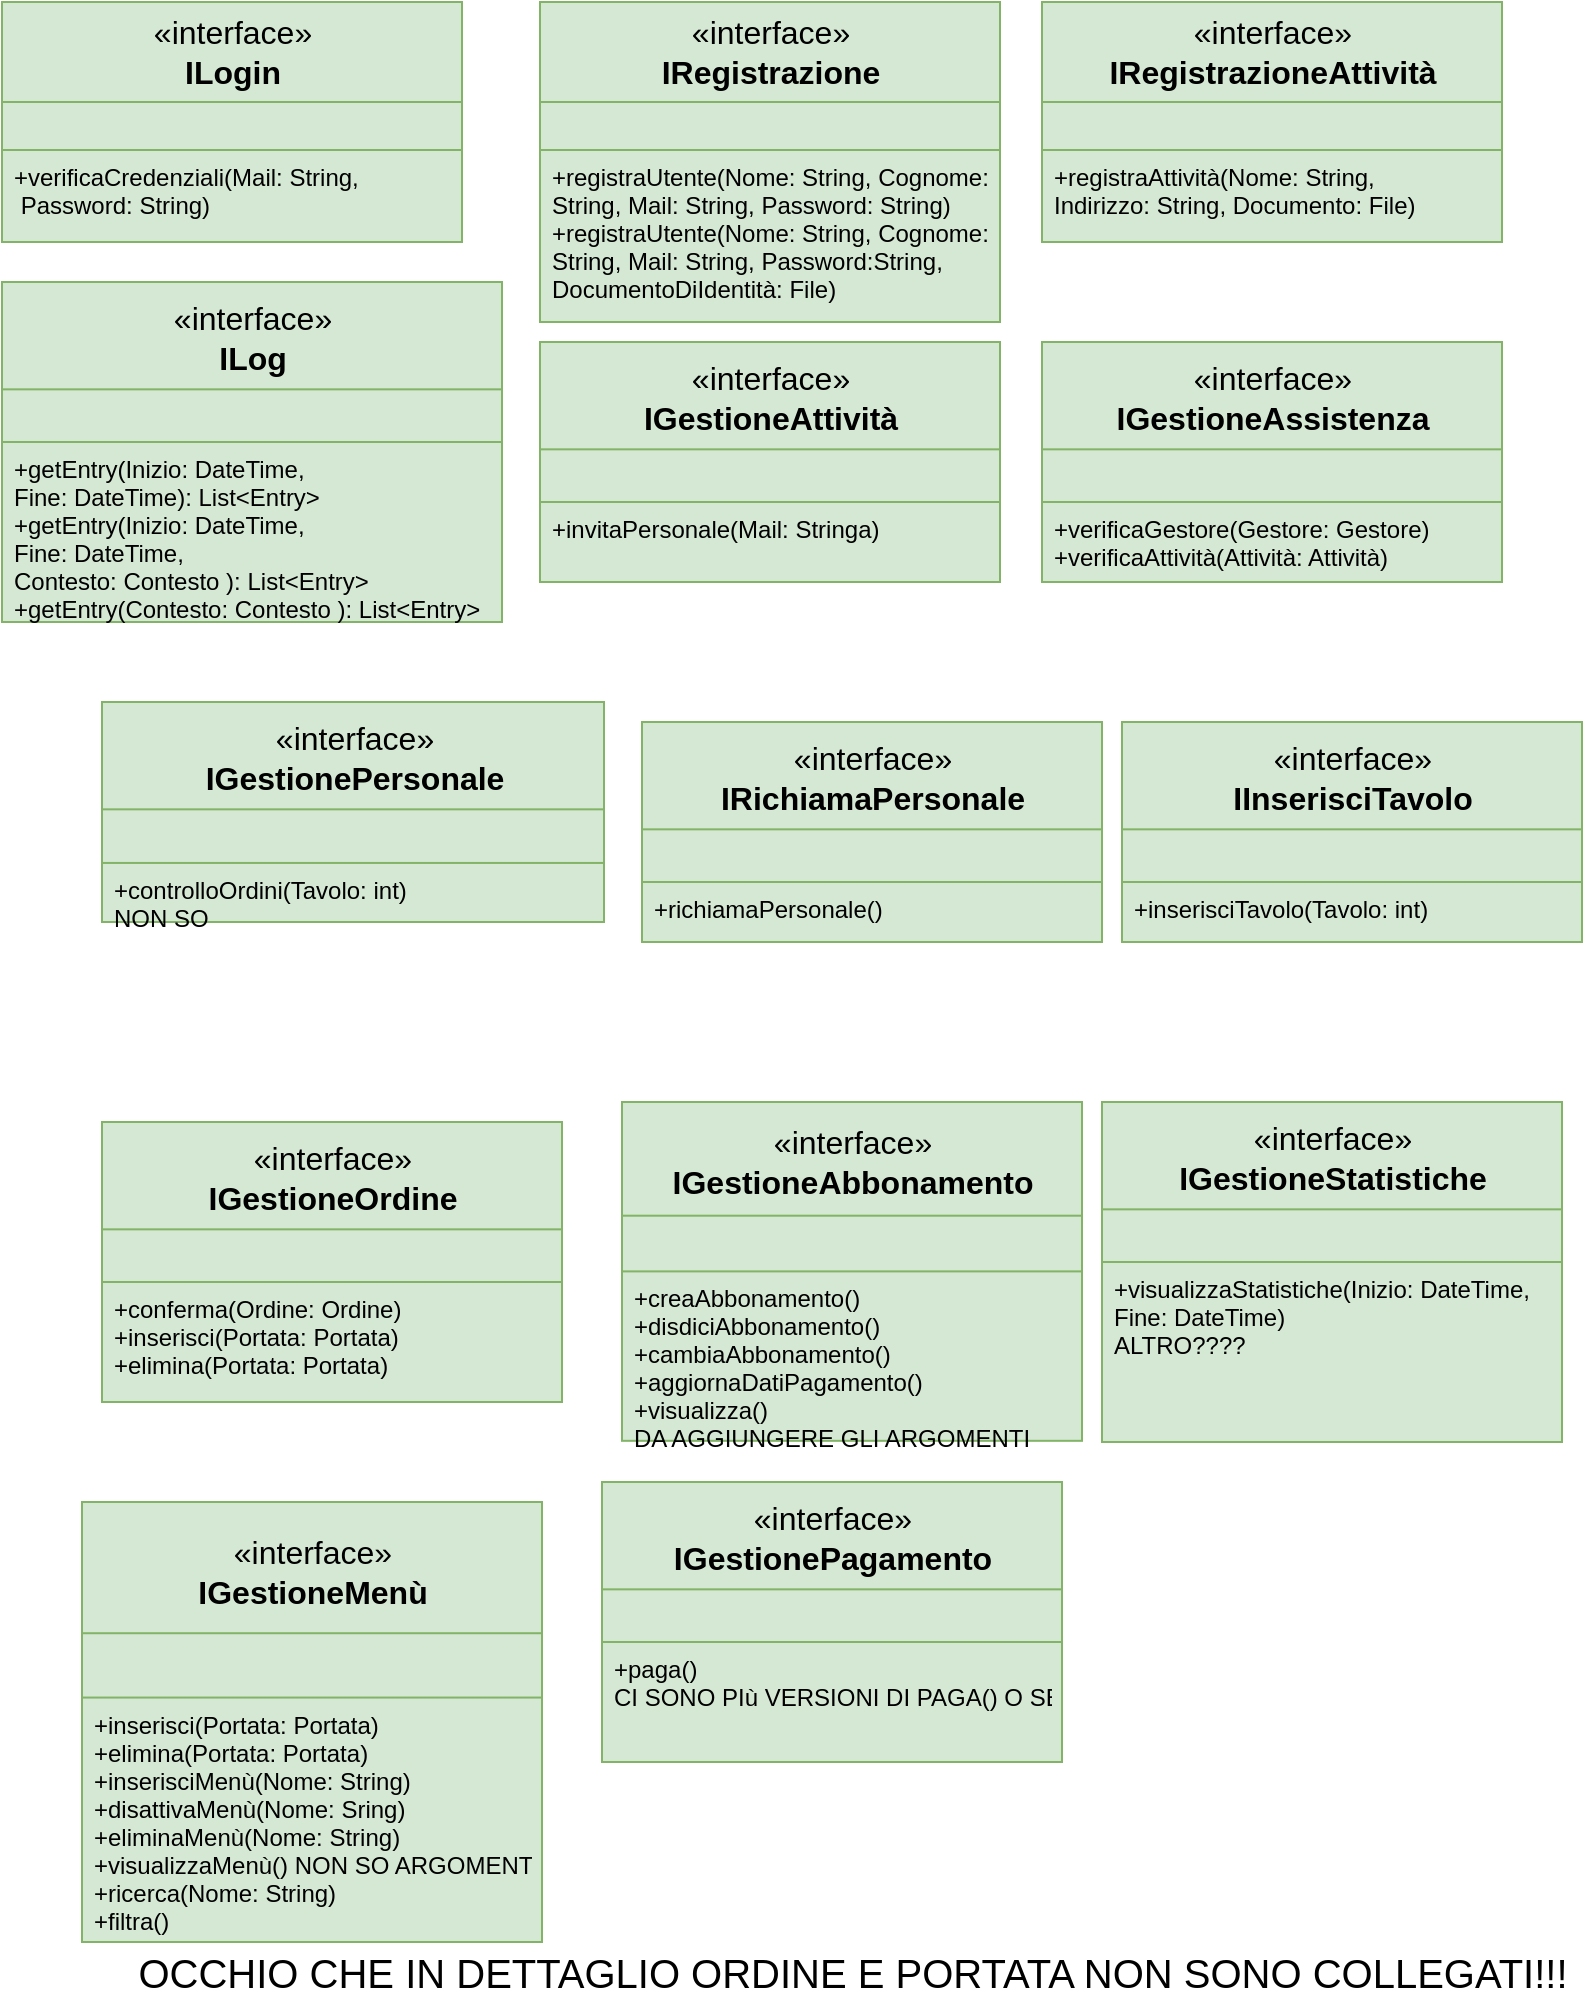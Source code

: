 <mxfile version="20.3.0" type="device"><diagram id="nRNHMZUJukYWAje-lTib" name="Pagina-1"><mxGraphModel dx="755" dy="537" grid="1" gridSize="10" guides="1" tooltips="1" connect="1" arrows="1" fold="1" page="1" pageScale="1" pageWidth="827" pageHeight="1169" math="0" shadow="0"><root><mxCell id="0"/><mxCell id="1" parent="0"/><mxCell id="YuwgZDuAJSm9MHomrn9s-17" value="" style="group" vertex="1" connectable="0" parent="1"><mxGeometry x="30" y="130" width="230" height="120" as="geometry"/></mxCell><mxCell id="YuwgZDuAJSm9MHomrn9s-5" value="«interface»&lt;br&gt;&lt;b&gt;ILogin&lt;/b&gt;" style="html=1;fontSize=16;fillColor=#d5e8d4;strokeColor=#82b366;" vertex="1" parent="YuwgZDuAJSm9MHomrn9s-17"><mxGeometry width="230.0" height="50" as="geometry"/></mxCell><mxCell id="YuwgZDuAJSm9MHomrn9s-14" value="" style="html=1;fontSize=16;fillColor=#d5e8d4;strokeColor=#82b366;" vertex="1" parent="YuwgZDuAJSm9MHomrn9s-17"><mxGeometry y="50" width="230.0" height="70" as="geometry"/></mxCell><mxCell id="YuwgZDuAJSm9MHomrn9s-15" value="" style="line;strokeWidth=1;fillColor=#d5e8d4;align=left;verticalAlign=middle;spacingTop=-1;spacingLeft=3;spacingRight=3;rotatable=0;labelPosition=right;points=[];portConstraint=eastwest;strokeColor=#82b366;fontSize=16;" vertex="1" parent="YuwgZDuAJSm9MHomrn9s-17"><mxGeometry y="71" width="230.0" height="8" as="geometry"/></mxCell><mxCell id="YuwgZDuAJSm9MHomrn9s-8" value="+verificaCredenziali(Mail: String,&#10; Password: String)" style="text;strokeColor=#82b366;fillColor=#d5e8d4;align=left;verticalAlign=top;spacingLeft=4;spacingRight=4;overflow=hidden;rotatable=0;points=[[0,0.5],[1,0.5]];portConstraint=eastwest;fontSize=12;" vertex="1" parent="YuwgZDuAJSm9MHomrn9s-17"><mxGeometry y="74" width="230.0" height="46" as="geometry"/></mxCell><mxCell id="YuwgZDuAJSm9MHomrn9s-18" value="" style="group" vertex="1" connectable="0" parent="1"><mxGeometry x="299" y="130" width="230" height="180" as="geometry"/></mxCell><mxCell id="YuwgZDuAJSm9MHomrn9s-19" value="«interface»&lt;br&gt;&lt;b&gt;IRegistrazione&lt;/b&gt;&lt;span style=&quot;color: rgba(0, 0, 0, 0); font-family: monospace; font-size: 0px; text-align: start;&quot;&gt;%3CmxGraphModel%3E%3Croot%3E%3CmxCell%20id%3D%220%22%2F%3E%3CmxCell%20id%3D%221%22%20parent%3D%220%22%2F%3E%3CmxCell%20id%3D%222%22%20value%3D%22%22%20style%3D%22group%22%20vertex%3D%221%22%20connectable%3D%220%22%20parent%3D%221%22%3E%3CmxGeometry%20x%3D%22160%22%20y%3D%22120%22%20width%3D%22230%22%20height%3D%22120%22%20as%3D%22geometry%22%2F%3E%3C%2FmxCell%3E%3CmxCell%20id%3D%223%22%20value%3D%22%C2%ABinterface%C2%BB%26lt%3Bbr%26gt%3B%26lt%3Bb%26gt%3BILogin%26lt%3B%2Fb%26gt%3B%22%20style%3D%22html%3D1%3BfontSize%3D16%3BfillColor%3D%23d5e8d4%3BstrokeColor%3D%2382b366%3B%22%20vertex%3D%221%22%20parent%3D%222%22%3E%3CmxGeometry%20width%3D%22230%22%20height%3D%2250%22%20as%3D%22geometry%22%2F%3E%3C%2FmxCell%3E%3CmxCell%20id%3D%224%22%20value%3D%22%22%20style%3D%22html%3D1%3BfontSize%3D16%3BfillColor%3D%23d5e8d4%3BstrokeColor%3D%2382b366%3B%22%20vertex%3D%221%22%20parent%3D%222%22%3E%3CmxGeometry%20y%3D%2250%22%20width%3D%22230%22%20height%3D%2270%22%20as%3D%22geometry%22%2F%3E%3C%2FmxCell%3E%3CmxCell%20id%3D%225%22%20value%3D%22%22%20style%3D%22line%3BstrokeWidth%3D1%3BfillColor%3D%23d5e8d4%3Balign%3Dleft%3BverticalAlign%3Dmiddle%3BspacingTop%3D-1%3BspacingLeft%3D3%3BspacingRight%3D3%3Brotatable%3D0%3BlabelPosition%3Dright%3Bpoints%3D%5B%5D%3BportConstraint%3Deastwest%3BstrokeColor%3D%2382b366%3BfontSize%3D16%3B%22%20vertex%3D%221%22%20parent%3D%222%22%3E%3CmxGeometry%20y%3D%2271%22%20width%3D%22230%22%20height%3D%228%22%20as%3D%22geometry%22%2F%3E%3C%2FmxCell%3E%3CmxCell%20id%3D%226%22%20value%3D%22%2BverificaCredenziali(Username%3A%20String%2C%26%2310%3B%C2%A0Password%3A%20String)%22%20style%3D%22text%3BstrokeColor%3D%2382b366%3BfillColor%3D%23d5e8d4%3Balign%3Dleft%3BverticalAlign%3Dtop%3BspacingLeft%3D4%3BspacingRight%3D4%3Boverflow%3Dhidden%3Brotatable%3D0%3Bpoints%3D%5B%5B0%2C0.5%5D%2C%5B1%2C0.5%5D%5D%3BportConstraint%3Deastwest%3BfontSize%3D12%3B%22%20vertex%3D%221%22%20parent%3D%222%22%3E%3CmxGeometry%20y%3D%2274%22%20width%3D%22230%22%20height%3D%2246%22%20as%3D%22geometry%22%2F%3E%3C%2FmxCell%3E%3C%2Froot%3E%3C%2FmxGraphModel%3E&lt;/span&gt;" style="html=1;fontSize=16;fillColor=#d5e8d4;strokeColor=#82b366;" vertex="1" parent="YuwgZDuAJSm9MHomrn9s-18"><mxGeometry width="230" height="50" as="geometry"/></mxCell><mxCell id="YuwgZDuAJSm9MHomrn9s-20" value="" style="html=1;fontSize=16;fillColor=#d5e8d4;strokeColor=#82b366;" vertex="1" parent="YuwgZDuAJSm9MHomrn9s-18"><mxGeometry y="50" width="230" height="70" as="geometry"/></mxCell><mxCell id="YuwgZDuAJSm9MHomrn9s-21" value="" style="line;strokeWidth=1;fillColor=#d5e8d4;align=left;verticalAlign=middle;spacingTop=-1;spacingLeft=3;spacingRight=3;rotatable=0;labelPosition=right;points=[];portConstraint=eastwest;strokeColor=#82b366;fontSize=16;" vertex="1" parent="YuwgZDuAJSm9MHomrn9s-18"><mxGeometry y="71" width="230" height="8" as="geometry"/></mxCell><mxCell id="YuwgZDuAJSm9MHomrn9s-22" value="+registraUtente(Nome: String, Cognome: &#10;String, Mail: String, Password: String)&#10;+registraUtente(Nome: String, Cognome: &#10;String, Mail: String, Password:String,&#10;DocumentoDiIdentità: File)&#10;&#10;&#10;" style="text;strokeColor=#82b366;fillColor=#d5e8d4;align=left;verticalAlign=top;spacingLeft=4;spacingRight=4;overflow=hidden;rotatable=0;points=[[0,0.5],[1,0.5]];portConstraint=eastwest;fontSize=12;" vertex="1" parent="YuwgZDuAJSm9MHomrn9s-18"><mxGeometry y="74" width="230" height="86" as="geometry"/></mxCell><mxCell id="YuwgZDuAJSm9MHomrn9s-23" value="" style="group" vertex="1" connectable="0" parent="1"><mxGeometry x="30" y="270" width="250" height="170" as="geometry"/></mxCell><mxCell id="YuwgZDuAJSm9MHomrn9s-24" value="«interface»&lt;br&gt;&lt;b&gt;ILog&lt;/b&gt;" style="html=1;fontSize=16;fillColor=#d5e8d4;strokeColor=#82b366;" vertex="1" parent="YuwgZDuAJSm9MHomrn9s-23"><mxGeometry width="250" height="56.667" as="geometry"/></mxCell><mxCell id="YuwgZDuAJSm9MHomrn9s-25" value="" style="html=1;fontSize=16;fillColor=#d5e8d4;strokeColor=#82b366;" vertex="1" parent="YuwgZDuAJSm9MHomrn9s-23"><mxGeometry y="53.684" width="250" height="82.316" as="geometry"/></mxCell><mxCell id="YuwgZDuAJSm9MHomrn9s-26" value="" style="line;strokeWidth=1;fillColor=#d5e8d4;align=left;verticalAlign=middle;spacingTop=-1;spacingLeft=3;spacingRight=3;rotatable=0;labelPosition=right;points=[];portConstraint=eastwest;strokeColor=#82b366;fontSize=16;" vertex="1" parent="YuwgZDuAJSm9MHomrn9s-23"><mxGeometry y="80.467" width="250" height="9.067" as="geometry"/></mxCell><mxCell id="YuwgZDuAJSm9MHomrn9s-27" value="+getEntry(Inizio: DateTime,&#10;Fine: DateTime): List&lt;Entry&gt;&#10;+getEntry(Inizio: DateTime,&#10;Fine: DateTime,&#10;Contesto: Contesto ): List&lt;Entry&gt;&#10;+getEntry(Contesto: Contesto ): List&lt;Entry&gt;" style="text;strokeColor=#82b366;fillColor=#d5e8d4;align=left;verticalAlign=top;spacingLeft=4;spacingRight=4;overflow=hidden;rotatable=0;points=[[0,0.5],[1,0.5]];portConstraint=eastwest;fontSize=12;" vertex="1" parent="YuwgZDuAJSm9MHomrn9s-23"><mxGeometry y="80" width="250" height="90" as="geometry"/></mxCell><mxCell id="YuwgZDuAJSm9MHomrn9s-29" value="" style="group" vertex="1" connectable="0" parent="1"><mxGeometry x="299" y="300" width="230" height="170" as="geometry"/></mxCell><mxCell id="YuwgZDuAJSm9MHomrn9s-30" value="«interface»&lt;br&gt;&lt;b&gt;IGestioneAttività&lt;/b&gt;" style="html=1;fontSize=16;fillColor=#d5e8d4;strokeColor=#82b366;" vertex="1" parent="YuwgZDuAJSm9MHomrn9s-29"><mxGeometry width="230" height="56.667" as="geometry"/></mxCell><mxCell id="YuwgZDuAJSm9MHomrn9s-31" value="" style="html=1;fontSize=16;fillColor=#d5e8d4;strokeColor=#82b366;" vertex="1" parent="YuwgZDuAJSm9MHomrn9s-29"><mxGeometry y="53.68" width="230" height="66.32" as="geometry"/></mxCell><mxCell id="YuwgZDuAJSm9MHomrn9s-32" value="" style="line;strokeWidth=1;fillColor=#d5e8d4;align=left;verticalAlign=middle;spacingTop=-1;spacingLeft=3;spacingRight=3;rotatable=0;labelPosition=right;points=[];portConstraint=eastwest;strokeColor=#82b366;fontSize=16;" vertex="1" parent="YuwgZDuAJSm9MHomrn9s-29"><mxGeometry y="80.467" width="230" height="9.067" as="geometry"/></mxCell><mxCell id="YuwgZDuAJSm9MHomrn9s-33" value="+invitaPersonale(Mail: Stringa)" style="text;strokeColor=#82b366;fillColor=#d5e8d4;align=left;verticalAlign=top;spacingLeft=4;spacingRight=4;overflow=hidden;rotatable=0;points=[[0,0.5],[1,0.5]];portConstraint=eastwest;fontSize=12;" vertex="1" parent="YuwgZDuAJSm9MHomrn9s-29"><mxGeometry y="80" width="230" height="40" as="geometry"/></mxCell><mxCell id="YuwgZDuAJSm9MHomrn9s-34" value="" style="group" vertex="1" connectable="0" parent="1"><mxGeometry x="80" y="480" width="251" height="220" as="geometry"/></mxCell><mxCell id="YuwgZDuAJSm9MHomrn9s-35" value="«interface»&lt;br&gt;&lt;b&gt;IGestionePersonale&lt;/b&gt;" style="html=1;fontSize=16;fillColor=#d5e8d4;strokeColor=#82b366;" vertex="1" parent="YuwgZDuAJSm9MHomrn9s-34"><mxGeometry width="251.0" height="56.667" as="geometry"/></mxCell><mxCell id="YuwgZDuAJSm9MHomrn9s-36" value="" style="html=1;fontSize=16;fillColor=#d5e8d4;strokeColor=#82b366;" vertex="1" parent="YuwgZDuAJSm9MHomrn9s-34"><mxGeometry y="53.68" width="251" height="56.32" as="geometry"/></mxCell><mxCell id="YuwgZDuAJSm9MHomrn9s-37" value="" style="line;strokeWidth=1;fillColor=#d5e8d4;align=left;verticalAlign=middle;spacingTop=-1;spacingLeft=3;spacingRight=3;rotatable=0;labelPosition=right;points=[];portConstraint=eastwest;strokeColor=#82b366;fontSize=16;" vertex="1" parent="YuwgZDuAJSm9MHomrn9s-34"><mxGeometry y="80.467" width="251.0" height="9.067" as="geometry"/></mxCell><mxCell id="YuwgZDuAJSm9MHomrn9s-38" value="+controlloOrdini(Tavolo: int)&#10;NON SO" style="text;strokeColor=#82b366;fillColor=#d5e8d4;align=left;verticalAlign=top;spacingLeft=4;spacingRight=4;overflow=hidden;rotatable=0;points=[[0,0.5],[1,0.5]];portConstraint=eastwest;fontSize=12;" vertex="1" parent="YuwgZDuAJSm9MHomrn9s-34"><mxGeometry y="80.47" width="251" height="29.53" as="geometry"/></mxCell><mxCell id="YuwgZDuAJSm9MHomrn9s-39" value="" style="group" vertex="1" connectable="0" parent="1"><mxGeometry x="550" y="130" width="230" height="180" as="geometry"/></mxCell><mxCell id="YuwgZDuAJSm9MHomrn9s-40" value="«interface»&lt;br&gt;&lt;b&gt;IRegistrazioneAttività&lt;/b&gt;&lt;span style=&quot;color: rgba(0, 0, 0, 0); font-family: monospace; font-size: 0px; text-align: start;&quot;&gt;%3CmxGraphModel%3E%3Croot%3E%3CmxCell%20id%3D%220%22%2F%3E%3CmxCell%20id%3D%221%22%20parent%3D%220%22%2F%3E%3CmxCell%20id%3D%222%22%20value%3D%22%22%20style%3D%22group%22%20vertex%3D%221%22%20connectable%3D%220%22%20parent%3D%221%22%3E%3CmxGeometry%20x%3D%22160%22%20y%3D%22120%22%20width%3D%22230%22%20height%3D%22120%22%20as%3D%22geometry%22%2F%3E%3C%2FmxCell%3E%3CmxCell%20id%3D%223%22%20value%3D%22%C2%ABinterface%C2%BB%26lt%3Bbr%26gt%3B%26lt%3Bb%26gt%3BILogin%26lt%3B%2Fb%26gt%3B%22%20style%3D%22html%3D1%3BfontSize%3D16%3BfillColor%3D%23d5e8d4%3BstrokeColor%3D%2382b366%3B%22%20vertex%3D%221%22%20parent%3D%222%22%3E%3CmxGeometry%20width%3D%22230%22%20height%3D%2250%22%20as%3D%22geometry%22%2F%3E%3C%2FmxCell%3E%3CmxCell%20id%3D%224%22%20value%3D%22%22%20style%3D%22html%3D1%3BfontSize%3D16%3BfillColor%3D%23d5e8d4%3BstrokeColor%3D%2382b366%3B%22%20vertex%3D%221%22%20parent%3D%222%22%3E%3CmxGeometry%20y%3D%2250%22%20width%3D%22230%22%20height%3D%2270%22%20as%3D%22geometry%22%2F%3E%3C%2FmxCell%3E%3CmxCell%20id%3D%225%22%20value%3D%22%22%20style%3D%22line%3BstrokeWidth%3D1%3BfillColor%3D%23d5e8d4%3Balign%3Dleft%3BverticalAlign%3Dmiddle%3BspacingTop%3D-1%3BspacingLeft%3D3%3BspacingRight%3D3%3Brotatable%3D0%3BlabelPosition%3Dright%3Bpoints%3D%5B%5D%3BportConstraint%3Deastwest%3BstrokeColor%3D%2382b366%3BfontSize%3D16%3B%22%20vertex%3D%221%22%20parent%3D%222%22%3E%3CmxGeometry%20y%3D%2271%22%20width%3D%22230%22%20height%3D%228%22%20as%3D%22geometry%22%2F%3E%3C%2FmxCell%3E%3CmxCell%20id%3D%226%22%20value%3D%22%2BverificaCredenziali(Username%3A%20String%2C%26%2310%3B%C2%A0Password%3A%20String)%22%20style%3D%22text%3BstrokeColor%3D%2382b366%3BfillColor%3D%23d5e8d4%3Balign%3Dleft%3BverticalAlign%3Dtop%3BspacingLeft%3D4%3BspacingRight%3D4%3Boverflow%3Dhidden%3Brotatable%3D0%3Bpoints%3D%5B%5B0%2C0.5%5D%2C%5B1%2C0.5%5D%5D%3BportConstraint%3Deastwest%3BfontSize%3D12%3B%22%20vertex%3D%221%22%20parent%3D%222%22%3E%3CmxGeometry%20y%3D%2274%22%20width%3D%22230%22%20height%3D%2246%22%20as%3D%22geometry%22%2F%3E%3C%2FmxCell%3E%3C%2Froot%3E%3C%2FmxGraphModel%3E&lt;/span&gt;" style="html=1;fontSize=16;fillColor=#d5e8d4;strokeColor=#82b366;" vertex="1" parent="YuwgZDuAJSm9MHomrn9s-39"><mxGeometry width="230" height="50" as="geometry"/></mxCell><mxCell id="YuwgZDuAJSm9MHomrn9s-41" value="" style="html=1;fontSize=16;fillColor=#d5e8d4;strokeColor=#82b366;" vertex="1" parent="YuwgZDuAJSm9MHomrn9s-39"><mxGeometry y="50" width="230" height="70" as="geometry"/></mxCell><mxCell id="YuwgZDuAJSm9MHomrn9s-42" value="" style="line;strokeWidth=1;fillColor=#d5e8d4;align=left;verticalAlign=middle;spacingTop=-1;spacingLeft=3;spacingRight=3;rotatable=0;labelPosition=right;points=[];portConstraint=eastwest;strokeColor=#82b366;fontSize=16;" vertex="1" parent="YuwgZDuAJSm9MHomrn9s-39"><mxGeometry y="71" width="230" height="8" as="geometry"/></mxCell><mxCell id="YuwgZDuAJSm9MHomrn9s-43" value="+registraAttività(Nome: String, &#10;Indirizzo: String, Documento: File)&#10;" style="text;strokeColor=#82b366;fillColor=#d5e8d4;align=left;verticalAlign=top;spacingLeft=4;spacingRight=4;overflow=hidden;rotatable=0;points=[[0,0.5],[1,0.5]];portConstraint=eastwest;fontSize=12;" vertex="1" parent="YuwgZDuAJSm9MHomrn9s-39"><mxGeometry y="74" width="230" height="46" as="geometry"/></mxCell><mxCell id="YuwgZDuAJSm9MHomrn9s-44" value="" style="group" vertex="1" connectable="0" parent="1"><mxGeometry x="80" y="690" width="230" height="170" as="geometry"/></mxCell><mxCell id="YuwgZDuAJSm9MHomrn9s-45" value="«interface»&lt;br&gt;&lt;b&gt;IGestioneOrdine&lt;/b&gt;" style="html=1;fontSize=16;fillColor=#d5e8d4;strokeColor=#82b366;" vertex="1" parent="YuwgZDuAJSm9MHomrn9s-44"><mxGeometry width="230" height="56.667" as="geometry"/></mxCell><mxCell id="YuwgZDuAJSm9MHomrn9s-46" value="" style="html=1;fontSize=16;fillColor=#d5e8d4;strokeColor=#82b366;" vertex="1" parent="YuwgZDuAJSm9MHomrn9s-44"><mxGeometry y="53.684" width="230" height="82.316" as="geometry"/></mxCell><mxCell id="YuwgZDuAJSm9MHomrn9s-47" value="" style="line;strokeWidth=1;fillColor=#d5e8d4;align=left;verticalAlign=middle;spacingTop=-1;spacingLeft=3;spacingRight=3;rotatable=0;labelPosition=right;points=[];portConstraint=eastwest;strokeColor=#82b366;fontSize=16;" vertex="1" parent="YuwgZDuAJSm9MHomrn9s-44"><mxGeometry y="80.467" width="230" height="9.067" as="geometry"/></mxCell><mxCell id="YuwgZDuAJSm9MHomrn9s-48" value="+conferma(Ordine: Ordine)&#10;+inserisci(Portata: Portata)&#10;+elimina(Portata: Portata)" style="text;strokeColor=#82b366;fillColor=#d5e8d4;align=left;verticalAlign=top;spacingLeft=4;spacingRight=4;overflow=hidden;rotatable=0;points=[[0,0.5],[1,0.5]];portConstraint=eastwest;fontSize=12;" vertex="1" parent="YuwgZDuAJSm9MHomrn9s-44"><mxGeometry y="80" width="230" height="60" as="geometry"/></mxCell><mxCell id="YuwgZDuAJSm9MHomrn9s-49" value="" style="group" vertex="1" connectable="0" parent="1"><mxGeometry x="550" y="300" width="230" height="170" as="geometry"/></mxCell><mxCell id="YuwgZDuAJSm9MHomrn9s-50" value="«interface»&lt;br&gt;&lt;b&gt;IGestioneAssistenza&lt;/b&gt;" style="html=1;fontSize=16;fillColor=#d5e8d4;strokeColor=#82b366;" vertex="1" parent="YuwgZDuAJSm9MHomrn9s-49"><mxGeometry width="230" height="56.667" as="geometry"/></mxCell><mxCell id="YuwgZDuAJSm9MHomrn9s-51" value="" style="html=1;fontSize=16;fillColor=#d5e8d4;strokeColor=#82b366;" vertex="1" parent="YuwgZDuAJSm9MHomrn9s-49"><mxGeometry y="53.68" width="230" height="66.32" as="geometry"/></mxCell><mxCell id="YuwgZDuAJSm9MHomrn9s-52" value="" style="line;strokeWidth=1;fillColor=#d5e8d4;align=left;verticalAlign=middle;spacingTop=-1;spacingLeft=3;spacingRight=3;rotatable=0;labelPosition=right;points=[];portConstraint=eastwest;strokeColor=#82b366;fontSize=16;" vertex="1" parent="YuwgZDuAJSm9MHomrn9s-49"><mxGeometry y="80.467" width="230" height="9.067" as="geometry"/></mxCell><mxCell id="YuwgZDuAJSm9MHomrn9s-53" value="+verificaGestore(Gestore: Gestore)&#10;+verificaAttività(Attività: Attività)" style="text;strokeColor=#82b366;fillColor=#d5e8d4;align=left;verticalAlign=top;spacingLeft=4;spacingRight=4;overflow=hidden;rotatable=0;points=[[0,0.5],[1,0.5]];portConstraint=eastwest;fontSize=12;" vertex="1" parent="YuwgZDuAJSm9MHomrn9s-49"><mxGeometry y="80" width="230" height="40" as="geometry"/></mxCell><mxCell id="YuwgZDuAJSm9MHomrn9s-54" value="" style="group" vertex="1" connectable="0" parent="1"><mxGeometry x="350" y="490" width="230" height="170" as="geometry"/></mxCell><mxCell id="YuwgZDuAJSm9MHomrn9s-55" value="«interface»&lt;br&gt;&lt;b&gt;IRichiamaPersonale&lt;/b&gt;" style="html=1;fontSize=16;fillColor=#d5e8d4;strokeColor=#82b366;" vertex="1" parent="YuwgZDuAJSm9MHomrn9s-54"><mxGeometry width="230" height="56.667" as="geometry"/></mxCell><mxCell id="YuwgZDuAJSm9MHomrn9s-56" value="" style="html=1;fontSize=16;fillColor=#d5e8d4;strokeColor=#82b366;" vertex="1" parent="YuwgZDuAJSm9MHomrn9s-54"><mxGeometry y="53.68" width="230" height="56.32" as="geometry"/></mxCell><mxCell id="YuwgZDuAJSm9MHomrn9s-57" value="" style="line;strokeWidth=1;fillColor=#d5e8d4;align=left;verticalAlign=middle;spacingTop=-1;spacingLeft=3;spacingRight=3;rotatable=0;labelPosition=right;points=[];portConstraint=eastwest;strokeColor=#82b366;fontSize=16;" vertex="1" parent="YuwgZDuAJSm9MHomrn9s-54"><mxGeometry y="80.467" width="230" height="9.067" as="geometry"/></mxCell><mxCell id="YuwgZDuAJSm9MHomrn9s-58" value="+richiamaPersonale()" style="text;strokeColor=#82b366;fillColor=#d5e8d4;align=left;verticalAlign=top;spacingLeft=4;spacingRight=4;overflow=hidden;rotatable=0;points=[[0,0.5],[1,0.5]];portConstraint=eastwest;fontSize=12;" vertex="1" parent="YuwgZDuAJSm9MHomrn9s-54"><mxGeometry y="80" width="230" height="30" as="geometry"/></mxCell><mxCell id="YuwgZDuAJSm9MHomrn9s-59" value="" style="group" vertex="1" connectable="0" parent="1"><mxGeometry x="340" y="680" width="230" height="180" as="geometry"/></mxCell><mxCell id="YuwgZDuAJSm9MHomrn9s-60" value="«interface»&lt;br&gt;&lt;b&gt;IGestioneAbbonamento&lt;/b&gt;" style="html=1;fontSize=16;fillColor=#d5e8d4;strokeColor=#82b366;" vertex="1" parent="YuwgZDuAJSm9MHomrn9s-59"><mxGeometry width="230" height="60" as="geometry"/></mxCell><mxCell id="YuwgZDuAJSm9MHomrn9s-61" value="" style="html=1;fontSize=16;fillColor=#d5e8d4;strokeColor=#82b366;" vertex="1" parent="YuwgZDuAJSm9MHomrn9s-59"><mxGeometry y="56.842" width="230" height="87.158" as="geometry"/></mxCell><mxCell id="YuwgZDuAJSm9MHomrn9s-62" value="" style="line;strokeWidth=1;fillColor=#d5e8d4;align=left;verticalAlign=middle;spacingTop=-1;spacingLeft=3;spacingRight=3;rotatable=0;labelPosition=right;points=[];portConstraint=eastwest;strokeColor=#82b366;fontSize=16;" vertex="1" parent="YuwgZDuAJSm9MHomrn9s-59"><mxGeometry y="85.2" width="230" height="9.6" as="geometry"/></mxCell><mxCell id="YuwgZDuAJSm9MHomrn9s-63" value="+creaAbbonamento()&#10;+disdiciAbbonamento()&#10;+cambiaAbbonamento()&#10;+aggiornaDatiPagamento()&#10;+visualizza()&#10;DA AGGIUNGERE GLI ARGOMENTI" style="text;strokeColor=#82b366;fillColor=#d5e8d4;align=left;verticalAlign=top;spacingLeft=4;spacingRight=4;overflow=hidden;rotatable=0;points=[[0,0.5],[1,0.5]];portConstraint=eastwest;fontSize=12;" vertex="1" parent="YuwgZDuAJSm9MHomrn9s-59"><mxGeometry y="84.706" width="230" height="84.706" as="geometry"/></mxCell><mxCell id="YuwgZDuAJSm9MHomrn9s-64" value="" style="group" vertex="1" connectable="0" parent="1"><mxGeometry x="580" y="680" width="230" height="170" as="geometry"/></mxCell><mxCell id="YuwgZDuAJSm9MHomrn9s-65" value="«interface»&lt;br&gt;&lt;b&gt;IGestioneStatistiche&lt;/b&gt;" style="html=1;fontSize=16;fillColor=#d5e8d4;strokeColor=#82b366;" vertex="1" parent="YuwgZDuAJSm9MHomrn9s-64"><mxGeometry width="230" height="56.667" as="geometry"/></mxCell><mxCell id="YuwgZDuAJSm9MHomrn9s-66" value="" style="html=1;fontSize=16;fillColor=#d5e8d4;strokeColor=#82b366;" vertex="1" parent="YuwgZDuAJSm9MHomrn9s-64"><mxGeometry y="53.684" width="230" height="82.316" as="geometry"/></mxCell><mxCell id="YuwgZDuAJSm9MHomrn9s-67" value="" style="line;strokeWidth=1;fillColor=#d5e8d4;align=left;verticalAlign=middle;spacingTop=-1;spacingLeft=3;spacingRight=3;rotatable=0;labelPosition=right;points=[];portConstraint=eastwest;strokeColor=#82b366;fontSize=16;" vertex="1" parent="YuwgZDuAJSm9MHomrn9s-64"><mxGeometry y="80.467" width="230" height="9.067" as="geometry"/></mxCell><mxCell id="YuwgZDuAJSm9MHomrn9s-68" value="+visualizzaStatistiche(Inizio: DateTime,&#10;Fine: DateTime)&#10;ALTRO????" style="text;strokeColor=#82b366;fillColor=#d5e8d4;align=left;verticalAlign=top;spacingLeft=4;spacingRight=4;overflow=hidden;rotatable=0;points=[[0,0.5],[1,0.5]];portConstraint=eastwest;fontSize=12;" vertex="1" parent="YuwgZDuAJSm9MHomrn9s-64"><mxGeometry y="80" width="230" height="90" as="geometry"/></mxCell><mxCell id="YuwgZDuAJSm9MHomrn9s-69" value="" style="group" vertex="1" connectable="0" parent="1"><mxGeometry x="590" y="490" width="230" height="170" as="geometry"/></mxCell><mxCell id="YuwgZDuAJSm9MHomrn9s-70" value="«interface»&lt;br&gt;&lt;b&gt;IInserisciTavolo&lt;/b&gt;" style="html=1;fontSize=16;fillColor=#d5e8d4;strokeColor=#82b366;" vertex="1" parent="YuwgZDuAJSm9MHomrn9s-69"><mxGeometry width="230" height="56.667" as="geometry"/></mxCell><mxCell id="YuwgZDuAJSm9MHomrn9s-71" value="" style="html=1;fontSize=16;fillColor=#d5e8d4;strokeColor=#82b366;" vertex="1" parent="YuwgZDuAJSm9MHomrn9s-69"><mxGeometry y="53.68" width="230" height="56.32" as="geometry"/></mxCell><mxCell id="YuwgZDuAJSm9MHomrn9s-72" value="" style="line;strokeWidth=1;fillColor=#d5e8d4;align=left;verticalAlign=middle;spacingTop=-1;spacingLeft=3;spacingRight=3;rotatable=0;labelPosition=right;points=[];portConstraint=eastwest;strokeColor=#82b366;fontSize=16;" vertex="1" parent="YuwgZDuAJSm9MHomrn9s-69"><mxGeometry y="80.467" width="230" height="9.067" as="geometry"/></mxCell><mxCell id="YuwgZDuAJSm9MHomrn9s-73" value="+inserisciTavolo(Tavolo: int)" style="text;strokeColor=#82b366;fillColor=#d5e8d4;align=left;verticalAlign=top;spacingLeft=4;spacingRight=4;overflow=hidden;rotatable=0;points=[[0,0.5],[1,0.5]];portConstraint=eastwest;fontSize=12;" vertex="1" parent="YuwgZDuAJSm9MHomrn9s-69"><mxGeometry y="80" width="230" height="30" as="geometry"/></mxCell><mxCell id="YuwgZDuAJSm9MHomrn9s-75" value="" style="group" vertex="1" connectable="0" parent="1"><mxGeometry x="70" y="880" width="230" height="220" as="geometry"/></mxCell><mxCell id="YuwgZDuAJSm9MHomrn9s-76" value="«interface»&lt;br&gt;&lt;b&gt;IGestioneMenù&lt;/b&gt;" style="html=1;fontSize=16;fillColor=#d5e8d4;strokeColor=#82b366;" vertex="1" parent="YuwgZDuAJSm9MHomrn9s-75"><mxGeometry width="230" height="69.259" as="geometry"/></mxCell><mxCell id="YuwgZDuAJSm9MHomrn9s-77" value="" style="html=1;fontSize=16;fillColor=#d5e8d4;strokeColor=#82b366;" vertex="1" parent="YuwgZDuAJSm9MHomrn9s-75"><mxGeometry y="65.614" width="230" height="100.608" as="geometry"/></mxCell><mxCell id="YuwgZDuAJSm9MHomrn9s-78" value="" style="line;strokeWidth=1;fillColor=#d5e8d4;align=left;verticalAlign=middle;spacingTop=-1;spacingLeft=3;spacingRight=3;rotatable=0;labelPosition=right;points=[];portConstraint=eastwest;strokeColor=#82b366;fontSize=16;" vertex="1" parent="YuwgZDuAJSm9MHomrn9s-75"><mxGeometry y="98.348" width="230" height="11.081" as="geometry"/></mxCell><mxCell id="YuwgZDuAJSm9MHomrn9s-79" value="+inserisci(Portata: Portata)&#10;+elimina(Portata: Portata)&#10;+inserisciMenù(Nome: String)&#10;+disattivaMenù(Nome: Sring)&#10;+eliminaMenù(Nome: String)&#10;+visualizzaMenù() NON SO ARGOMENTI E RITORNO&#10;+ricerca(Nome: String)&#10;+filtra()" style="text;strokeColor=#82b366;fillColor=#d5e8d4;align=left;verticalAlign=top;spacingLeft=4;spacingRight=4;overflow=hidden;rotatable=0;points=[[0,0.5],[1,0.5]];portConstraint=eastwest;fontSize=12;" vertex="1" parent="YuwgZDuAJSm9MHomrn9s-75"><mxGeometry y="97.778" width="230" height="122.222" as="geometry"/></mxCell><mxCell id="YuwgZDuAJSm9MHomrn9s-80" value="&lt;font style=&quot;font-size: 20px;&quot;&gt;OCCHIO CHE IN DETTAGLIO ORDINE E PORTATA NON SONO COLLEGATI!!!&lt;/font&gt;" style="text;html=1;align=center;verticalAlign=middle;resizable=0;points=[];autosize=1;strokeColor=none;fillColor=none;fontSize=12;" vertex="1" parent="1"><mxGeometry x="85" y="1095" width="740" height="40" as="geometry"/></mxCell><mxCell id="YuwgZDuAJSm9MHomrn9s-81" value="" style="group" vertex="1" connectable="0" parent="1"><mxGeometry x="330" y="870" width="230" height="170" as="geometry"/></mxCell><mxCell id="YuwgZDuAJSm9MHomrn9s-82" value="«interface»&lt;br&gt;&lt;b&gt;IGestionePagamento&lt;/b&gt;" style="html=1;fontSize=16;fillColor=#d5e8d4;strokeColor=#82b366;" vertex="1" parent="YuwgZDuAJSm9MHomrn9s-81"><mxGeometry width="230" height="56.667" as="geometry"/></mxCell><mxCell id="YuwgZDuAJSm9MHomrn9s-83" value="" style="html=1;fontSize=16;fillColor=#d5e8d4;strokeColor=#82b366;" vertex="1" parent="YuwgZDuAJSm9MHomrn9s-81"><mxGeometry y="53.684" width="230" height="82.316" as="geometry"/></mxCell><mxCell id="YuwgZDuAJSm9MHomrn9s-84" value="" style="line;strokeWidth=1;fillColor=#d5e8d4;align=left;verticalAlign=middle;spacingTop=-1;spacingLeft=3;spacingRight=3;rotatable=0;labelPosition=right;points=[];portConstraint=eastwest;strokeColor=#82b366;fontSize=16;" vertex="1" parent="YuwgZDuAJSm9MHomrn9s-81"><mxGeometry y="80.467" width="230" height="9.067" as="geometry"/></mxCell><mxCell id="YuwgZDuAJSm9MHomrn9s-85" value="+paga()&#10;CI SONO PIù VERSIONI DI PAGA() O SBAGLIO??" style="text;strokeColor=#82b366;fillColor=#d5e8d4;align=left;verticalAlign=top;spacingLeft=4;spacingRight=4;overflow=hidden;rotatable=0;points=[[0,0.5],[1,0.5]];portConstraint=eastwest;fontSize=12;" vertex="1" parent="YuwgZDuAJSm9MHomrn9s-81"><mxGeometry y="80" width="230" height="60" as="geometry"/></mxCell></root></mxGraphModel></diagram></mxfile>